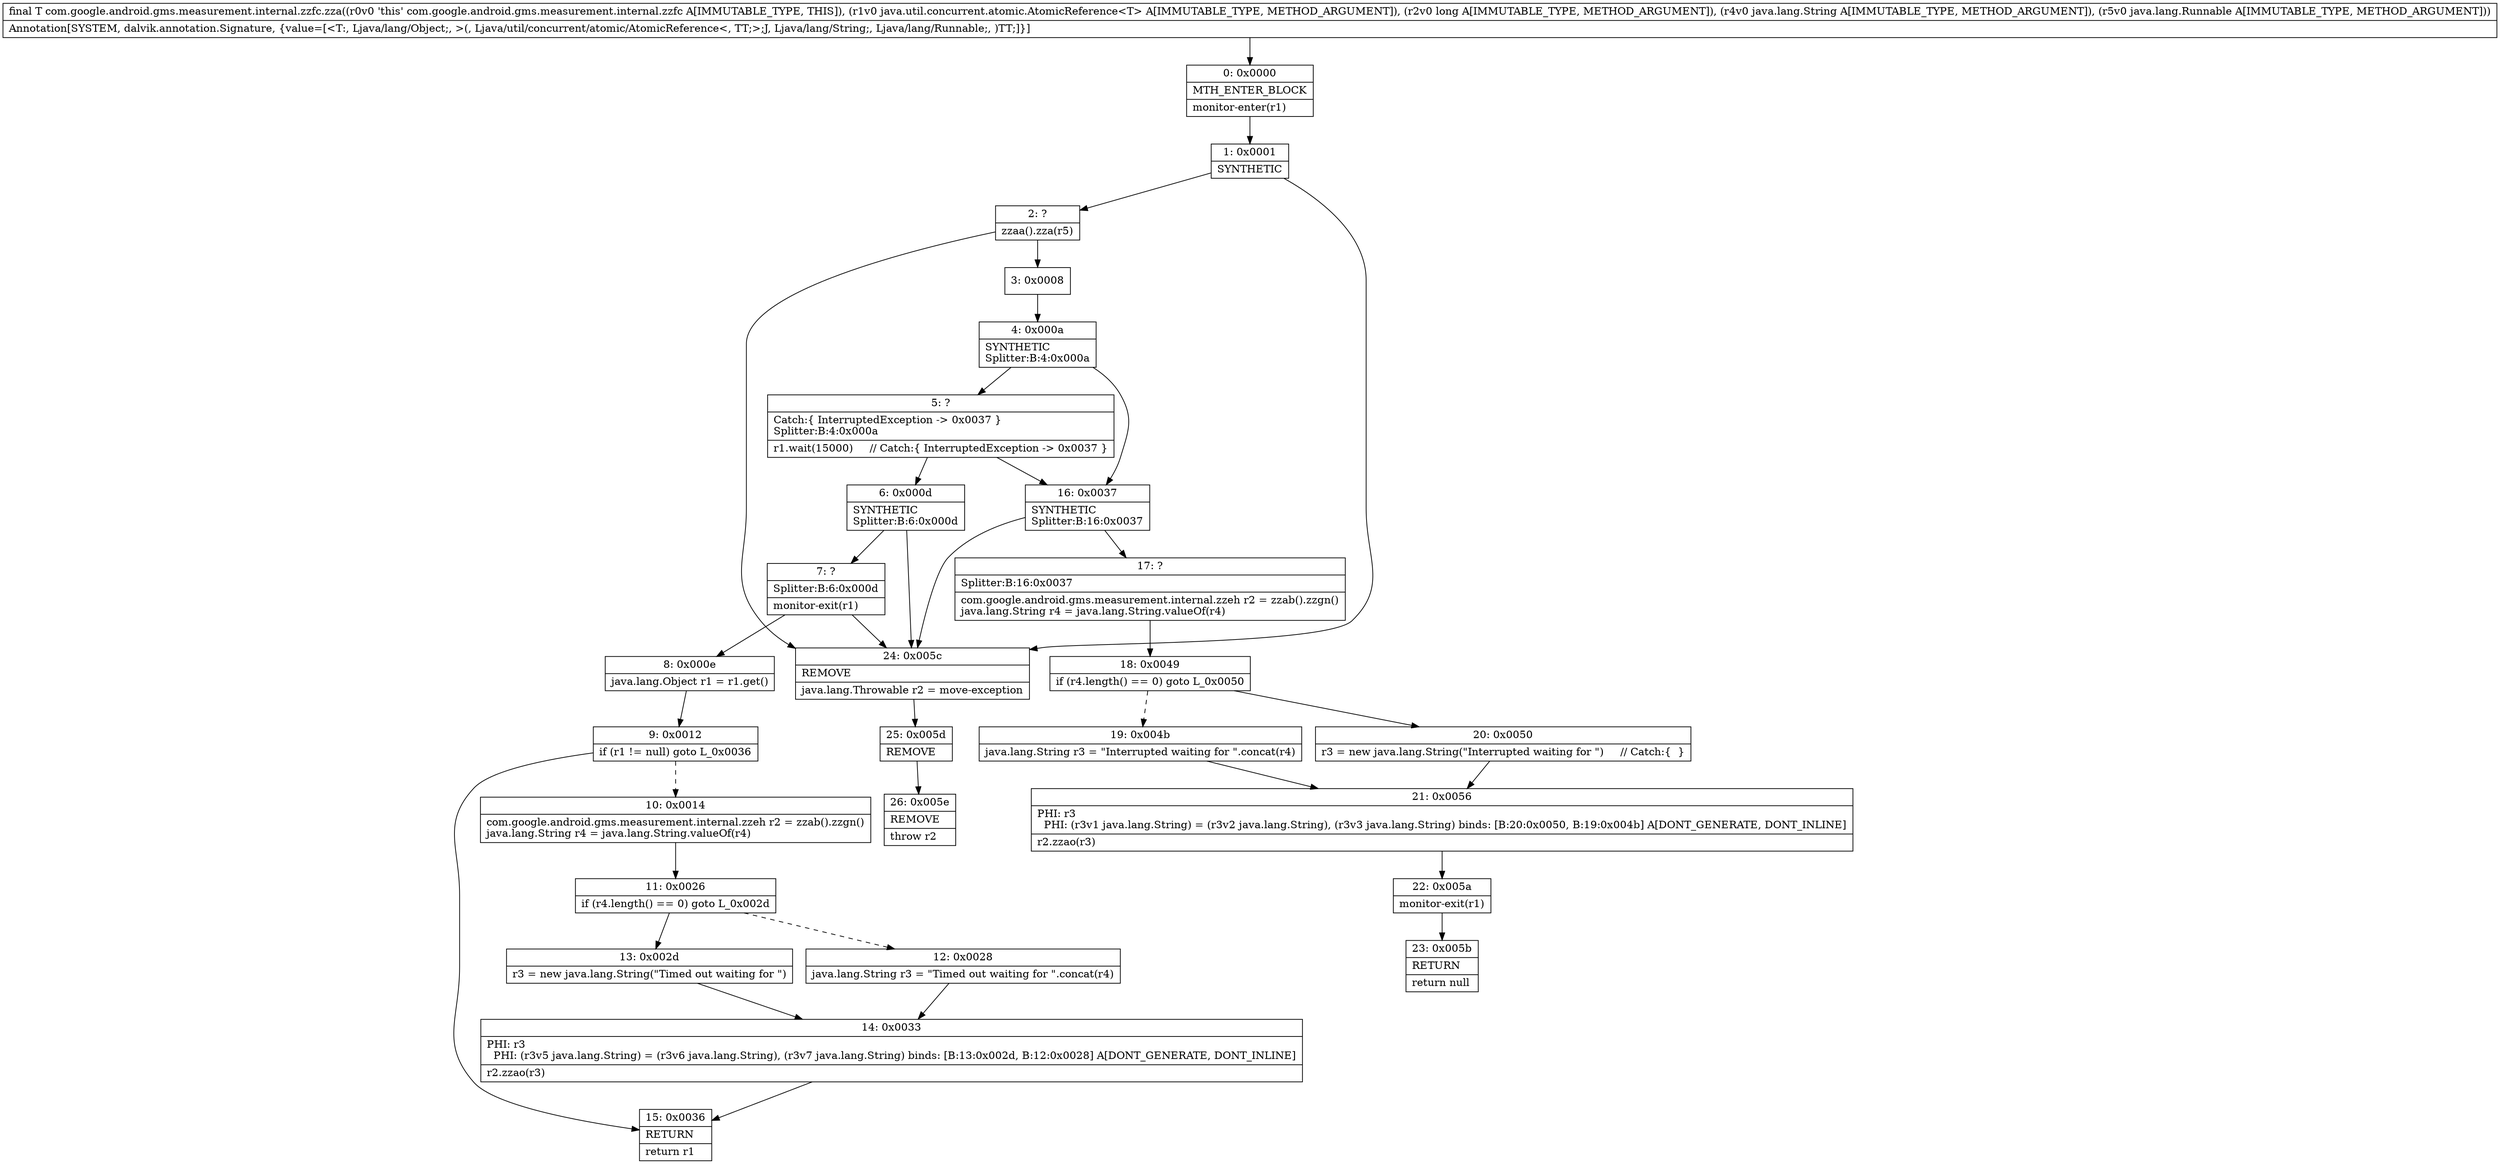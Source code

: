 digraph "CFG forcom.google.android.gms.measurement.internal.zzfc.zza(Ljava\/util\/concurrent\/atomic\/AtomicReference;JLjava\/lang\/String;Ljava\/lang\/Runnable;)Ljava\/lang\/Object;" {
Node_0 [shape=record,label="{0\:\ 0x0000|MTH_ENTER_BLOCK\l|monitor\-enter(r1)\l}"];
Node_1 [shape=record,label="{1\:\ 0x0001|SYNTHETIC\l}"];
Node_2 [shape=record,label="{2\:\ ?|zzaa().zza(r5)\l}"];
Node_3 [shape=record,label="{3\:\ 0x0008}"];
Node_4 [shape=record,label="{4\:\ 0x000a|SYNTHETIC\lSplitter:B:4:0x000a\l}"];
Node_5 [shape=record,label="{5\:\ ?|Catch:\{ InterruptedException \-\> 0x0037 \}\lSplitter:B:4:0x000a\l|r1.wait(15000)     \/\/ Catch:\{ InterruptedException \-\> 0x0037 \}\l}"];
Node_6 [shape=record,label="{6\:\ 0x000d|SYNTHETIC\lSplitter:B:6:0x000d\l}"];
Node_7 [shape=record,label="{7\:\ ?|Splitter:B:6:0x000d\l|monitor\-exit(r1)\l}"];
Node_8 [shape=record,label="{8\:\ 0x000e|java.lang.Object r1 = r1.get()\l}"];
Node_9 [shape=record,label="{9\:\ 0x0012|if (r1 != null) goto L_0x0036\l}"];
Node_10 [shape=record,label="{10\:\ 0x0014|com.google.android.gms.measurement.internal.zzeh r2 = zzab().zzgn()\ljava.lang.String r4 = java.lang.String.valueOf(r4)\l}"];
Node_11 [shape=record,label="{11\:\ 0x0026|if (r4.length() == 0) goto L_0x002d\l}"];
Node_12 [shape=record,label="{12\:\ 0x0028|java.lang.String r3 = \"Timed out waiting for \".concat(r4)\l}"];
Node_13 [shape=record,label="{13\:\ 0x002d|r3 = new java.lang.String(\"Timed out waiting for \")\l}"];
Node_14 [shape=record,label="{14\:\ 0x0033|PHI: r3 \l  PHI: (r3v5 java.lang.String) = (r3v6 java.lang.String), (r3v7 java.lang.String) binds: [B:13:0x002d, B:12:0x0028] A[DONT_GENERATE, DONT_INLINE]\l|r2.zzao(r3)\l}"];
Node_15 [shape=record,label="{15\:\ 0x0036|RETURN\l|return r1\l}"];
Node_16 [shape=record,label="{16\:\ 0x0037|SYNTHETIC\lSplitter:B:16:0x0037\l}"];
Node_17 [shape=record,label="{17\:\ ?|Splitter:B:16:0x0037\l|com.google.android.gms.measurement.internal.zzeh r2 = zzab().zzgn()\ljava.lang.String r4 = java.lang.String.valueOf(r4)\l}"];
Node_18 [shape=record,label="{18\:\ 0x0049|if (r4.length() == 0) goto L_0x0050\l}"];
Node_19 [shape=record,label="{19\:\ 0x004b|java.lang.String r3 = \"Interrupted waiting for \".concat(r4)\l}"];
Node_20 [shape=record,label="{20\:\ 0x0050|r3 = new java.lang.String(\"Interrupted waiting for \")     \/\/ Catch:\{  \}\l}"];
Node_21 [shape=record,label="{21\:\ 0x0056|PHI: r3 \l  PHI: (r3v1 java.lang.String) = (r3v2 java.lang.String), (r3v3 java.lang.String) binds: [B:20:0x0050, B:19:0x004b] A[DONT_GENERATE, DONT_INLINE]\l|r2.zzao(r3)\l}"];
Node_22 [shape=record,label="{22\:\ 0x005a|monitor\-exit(r1)\l}"];
Node_23 [shape=record,label="{23\:\ 0x005b|RETURN\l|return null\l}"];
Node_24 [shape=record,label="{24\:\ 0x005c|REMOVE\l|java.lang.Throwable r2 = move\-exception\l}"];
Node_25 [shape=record,label="{25\:\ 0x005d|REMOVE\l}"];
Node_26 [shape=record,label="{26\:\ 0x005e|REMOVE\l|throw r2\l}"];
MethodNode[shape=record,label="{final T com.google.android.gms.measurement.internal.zzfc.zza((r0v0 'this' com.google.android.gms.measurement.internal.zzfc A[IMMUTABLE_TYPE, THIS]), (r1v0 java.util.concurrent.atomic.AtomicReference\<T\> A[IMMUTABLE_TYPE, METHOD_ARGUMENT]), (r2v0 long A[IMMUTABLE_TYPE, METHOD_ARGUMENT]), (r4v0 java.lang.String A[IMMUTABLE_TYPE, METHOD_ARGUMENT]), (r5v0 java.lang.Runnable A[IMMUTABLE_TYPE, METHOD_ARGUMENT]))  | Annotation[SYSTEM, dalvik.annotation.Signature, \{value=[\<T:, Ljava\/lang\/Object;, \>(, Ljava\/util\/concurrent\/atomic\/AtomicReference\<, TT;\>;J, Ljava\/lang\/String;, Ljava\/lang\/Runnable;, )TT;]\}]\l}"];
MethodNode -> Node_0;
Node_0 -> Node_1;
Node_1 -> Node_2;
Node_1 -> Node_24;
Node_2 -> Node_3;
Node_2 -> Node_24;
Node_3 -> Node_4;
Node_4 -> Node_5;
Node_4 -> Node_16;
Node_5 -> Node_6;
Node_5 -> Node_16;
Node_6 -> Node_7;
Node_6 -> Node_24;
Node_7 -> Node_8;
Node_7 -> Node_24;
Node_8 -> Node_9;
Node_9 -> Node_10[style=dashed];
Node_9 -> Node_15;
Node_10 -> Node_11;
Node_11 -> Node_12[style=dashed];
Node_11 -> Node_13;
Node_12 -> Node_14;
Node_13 -> Node_14;
Node_14 -> Node_15;
Node_16 -> Node_17;
Node_16 -> Node_24;
Node_17 -> Node_18;
Node_18 -> Node_19[style=dashed];
Node_18 -> Node_20;
Node_19 -> Node_21;
Node_20 -> Node_21;
Node_21 -> Node_22;
Node_22 -> Node_23;
Node_24 -> Node_25;
Node_25 -> Node_26;
}

